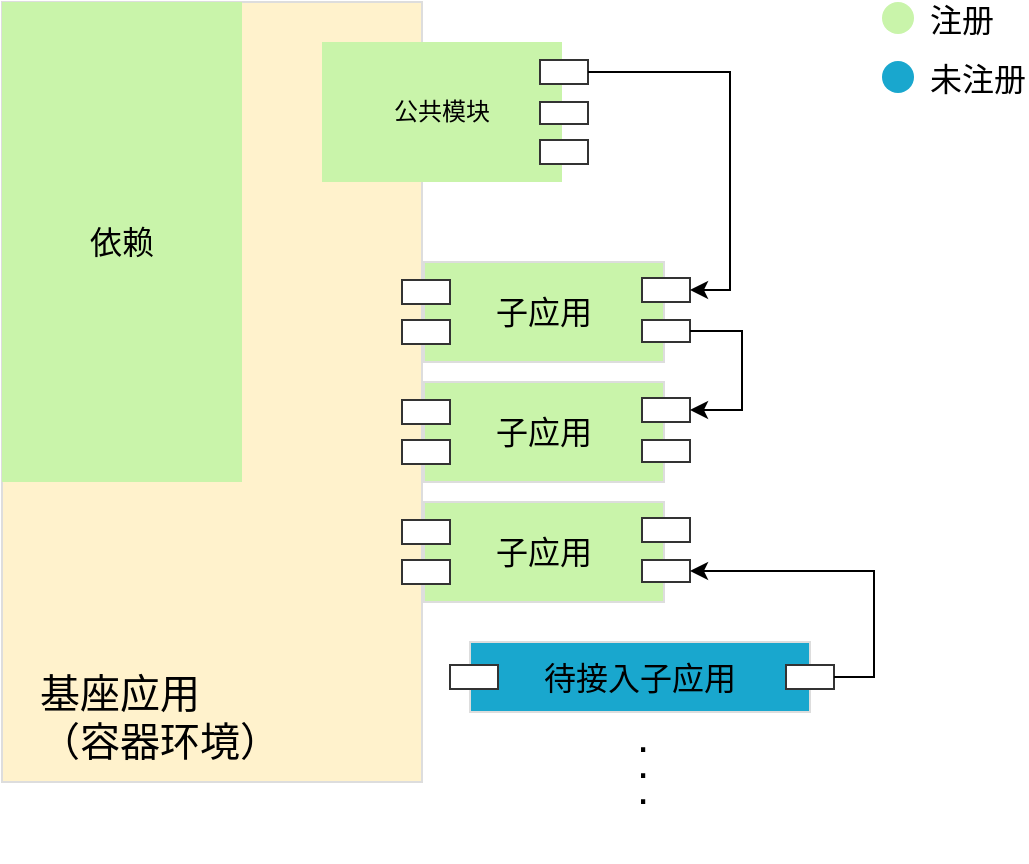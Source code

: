 <mxfile version="21.0.8" type="github">
  <diagram id="9F2RWNPDTYHyE4WO8ziS" name="第 1 页">
    <mxGraphModel dx="1428" dy="722" grid="1" gridSize="10" guides="1" tooltips="1" connect="1" arrows="1" fold="1" page="1" pageScale="1" pageWidth="827" pageHeight="1169" math="0" shadow="0">
      <root>
        <mxCell id="0" />
        <mxCell id="1" parent="0" />
        <mxCell id="u35DSJKI10l-lIpYxmWB-1" value="基座应用&lt;br&gt;（容器环境）" style="rounded=0;whiteSpace=wrap;html=1;fillColor=#FFF2CC;strokeColor=#ddd;arcSize=20;fontSize=20;fontFamily=微软雅黑;align=left;spacingLeft=17;verticalAlign=bottom;spacingBottom=6;" parent="1" vertex="1">
          <mxGeometry x="140" y="60" width="210" height="390" as="geometry" />
        </mxCell>
        <mxCell id="u35DSJKI10l-lIpYxmWB-3" value="依赖" style="rounded=0;whiteSpace=wrap;html=1;strokeColor=none;fillColor=#C9F4AA;fontSize=16;fontFamily=微软雅黑;" parent="1" vertex="1">
          <mxGeometry x="140" y="60" width="120" height="240" as="geometry" />
        </mxCell>
        <mxCell id="u35DSJKI10l-lIpYxmWB-8" value="注册" style="ellipse;labelPosition=right;verticalLabelPosition=middle;align=left;verticalAlign=middle;spacingLeft=6;fillColor=#c9f4aa;strokeColor=none;fontSize=16;fontFamily=微软雅黑;" parent="1" vertex="1">
          <mxGeometry x="580" y="60" width="16" height="16" as="geometry" />
        </mxCell>
        <mxCell id="u35DSJKI10l-lIpYxmWB-9" value="未注册" style="ellipse;labelPosition=right;verticalLabelPosition=middle;align=left;verticalAlign=middle;spacingLeft=6;fillColor=#19a7ce;strokeColor=none;fontSize=16;fontFamily=微软雅黑;" parent="1" vertex="1">
          <mxGeometry x="580" y="89.5" width="16" height="16" as="geometry" />
        </mxCell>
        <mxCell id="4O4Cs_ORfhC9OFEFM0jc-16" value="" style="group" vertex="1" connectable="0" parent="1">
          <mxGeometry x="340" y="190" width="144" height="50" as="geometry" />
        </mxCell>
        <mxCell id="4O4Cs_ORfhC9OFEFM0jc-8" value="子应用" style="rounded=0;whiteSpace=wrap;html=1;strokeColor=#DDDDDD;fillColor=#c9f4aa;container=0;fontSize=16;fontFamily=微软雅黑;" vertex="1" parent="4O4Cs_ORfhC9OFEFM0jc-16">
          <mxGeometry x="11" width="120" height="50" as="geometry" />
        </mxCell>
        <mxCell id="4O4Cs_ORfhC9OFEFM0jc-9" value="" style="rounded=0;whiteSpace=wrap;html=1;strokeColor=#333;container=0;" vertex="1" parent="4O4Cs_ORfhC9OFEFM0jc-16">
          <mxGeometry x="120" y="8" width="24" height="12" as="geometry" />
        </mxCell>
        <mxCell id="4O4Cs_ORfhC9OFEFM0jc-10" value="" style="rounded=0;whiteSpace=wrap;html=1;strokeColor=#333;container=0;" vertex="1" parent="4O4Cs_ORfhC9OFEFM0jc-16">
          <mxGeometry x="120" y="29" width="24" height="11" as="geometry" />
        </mxCell>
        <mxCell id="4O4Cs_ORfhC9OFEFM0jc-11" value="" style="rounded=0;whiteSpace=wrap;html=1;strokeColor=#333;container=0;" vertex="1" parent="4O4Cs_ORfhC9OFEFM0jc-16">
          <mxGeometry y="9" width="24" height="12" as="geometry" />
        </mxCell>
        <mxCell id="4O4Cs_ORfhC9OFEFM0jc-13" value="" style="rounded=0;whiteSpace=wrap;html=1;strokeColor=#333;container=0;" vertex="1" parent="4O4Cs_ORfhC9OFEFM0jc-16">
          <mxGeometry y="29" width="24" height="12" as="geometry" />
        </mxCell>
        <mxCell id="4O4Cs_ORfhC9OFEFM0jc-19" value="" style="group" vertex="1" connectable="0" parent="1">
          <mxGeometry x="364" y="380" width="192" height="35" as="geometry" />
        </mxCell>
        <mxCell id="4O4Cs_ORfhC9OFEFM0jc-15" value="待接入子应用" style="rounded=0;whiteSpace=wrap;html=1;strokeColor=#ddd;fillColor=#19A7CE;fontSize=16;fontFamily=微软雅黑;" vertex="1" parent="4O4Cs_ORfhC9OFEFM0jc-19">
          <mxGeometry x="10" width="170" height="35" as="geometry" />
        </mxCell>
        <mxCell id="4O4Cs_ORfhC9OFEFM0jc-17" value="" style="rounded=0;whiteSpace=wrap;html=1;strokeColor=#333;container=0;" vertex="1" parent="4O4Cs_ORfhC9OFEFM0jc-19">
          <mxGeometry y="11.5" width="24" height="12" as="geometry" />
        </mxCell>
        <mxCell id="4O4Cs_ORfhC9OFEFM0jc-18" value="" style="rounded=0;whiteSpace=wrap;html=1;strokeColor=#333;container=0;" vertex="1" parent="4O4Cs_ORfhC9OFEFM0jc-19">
          <mxGeometry x="168" y="11.5" width="24" height="12" as="geometry" />
        </mxCell>
        <mxCell id="4O4Cs_ORfhC9OFEFM0jc-20" value="" style="group" vertex="1" connectable="0" parent="1">
          <mxGeometry x="340" y="250" width="144" height="50" as="geometry" />
        </mxCell>
        <mxCell id="4O4Cs_ORfhC9OFEFM0jc-21" value="子应用" style="rounded=0;whiteSpace=wrap;html=1;strokeColor=#DDDDDD;fillColor=#c9f4aa;container=0;fontSize=16;fontFamily=微软雅黑;" vertex="1" parent="4O4Cs_ORfhC9OFEFM0jc-20">
          <mxGeometry x="11" width="120" height="50" as="geometry" />
        </mxCell>
        <mxCell id="4O4Cs_ORfhC9OFEFM0jc-22" value="" style="rounded=0;whiteSpace=wrap;html=1;strokeColor=#333;container=0;" vertex="1" parent="4O4Cs_ORfhC9OFEFM0jc-20">
          <mxGeometry x="120" y="8" width="24" height="12" as="geometry" />
        </mxCell>
        <mxCell id="4O4Cs_ORfhC9OFEFM0jc-23" value="" style="rounded=0;whiteSpace=wrap;html=1;strokeColor=#333;container=0;" vertex="1" parent="4O4Cs_ORfhC9OFEFM0jc-20">
          <mxGeometry x="120" y="29" width="24" height="11" as="geometry" />
        </mxCell>
        <mxCell id="4O4Cs_ORfhC9OFEFM0jc-24" value="" style="rounded=0;whiteSpace=wrap;html=1;strokeColor=#333;container=0;" vertex="1" parent="4O4Cs_ORfhC9OFEFM0jc-20">
          <mxGeometry y="9" width="24" height="12" as="geometry" />
        </mxCell>
        <mxCell id="4O4Cs_ORfhC9OFEFM0jc-25" value="" style="rounded=0;whiteSpace=wrap;html=1;strokeColor=#333;container=0;" vertex="1" parent="4O4Cs_ORfhC9OFEFM0jc-20">
          <mxGeometry y="29" width="24" height="12" as="geometry" />
        </mxCell>
        <mxCell id="4O4Cs_ORfhC9OFEFM0jc-26" value="" style="group" vertex="1" connectable="0" parent="1">
          <mxGeometry x="340" y="310" width="144" height="50" as="geometry" />
        </mxCell>
        <mxCell id="4O4Cs_ORfhC9OFEFM0jc-27" value="子应用" style="rounded=0;whiteSpace=wrap;html=1;strokeColor=#DDDDDD;fillColor=#c9f4aa;container=0;fontSize=16;fontFamily=微软雅黑;" vertex="1" parent="4O4Cs_ORfhC9OFEFM0jc-26">
          <mxGeometry x="11" width="120" height="50" as="geometry" />
        </mxCell>
        <mxCell id="4O4Cs_ORfhC9OFEFM0jc-28" value="" style="rounded=0;whiteSpace=wrap;html=1;strokeColor=#333;container=0;" vertex="1" parent="4O4Cs_ORfhC9OFEFM0jc-26">
          <mxGeometry x="120" y="8" width="24" height="12" as="geometry" />
        </mxCell>
        <mxCell id="4O4Cs_ORfhC9OFEFM0jc-29" value="" style="rounded=0;whiteSpace=wrap;html=1;strokeColor=#333;container=0;" vertex="1" parent="4O4Cs_ORfhC9OFEFM0jc-26">
          <mxGeometry x="120" y="29" width="24" height="11" as="geometry" />
        </mxCell>
        <mxCell id="4O4Cs_ORfhC9OFEFM0jc-30" value="" style="rounded=0;whiteSpace=wrap;html=1;strokeColor=#333;container=0;" vertex="1" parent="4O4Cs_ORfhC9OFEFM0jc-26">
          <mxGeometry y="9" width="24" height="12" as="geometry" />
        </mxCell>
        <mxCell id="4O4Cs_ORfhC9OFEFM0jc-31" value="" style="rounded=0;whiteSpace=wrap;html=1;strokeColor=#333;container=0;" vertex="1" parent="4O4Cs_ORfhC9OFEFM0jc-26">
          <mxGeometry y="29" width="24" height="12" as="geometry" />
        </mxCell>
        <mxCell id="4O4Cs_ORfhC9OFEFM0jc-32" value="" style="group" vertex="1" connectable="0" parent="1">
          <mxGeometry x="300" y="80" width="133" height="70" as="geometry" />
        </mxCell>
        <mxCell id="4O4Cs_ORfhC9OFEFM0jc-2" value="公共模块" style="rounded=0;whiteSpace=wrap;html=1;strokeColor=none;fillColor=#c9f4aa;" vertex="1" parent="4O4Cs_ORfhC9OFEFM0jc-32">
          <mxGeometry width="120" height="70" as="geometry" />
        </mxCell>
        <mxCell id="4O4Cs_ORfhC9OFEFM0jc-3" value="" style="rounded=0;whiteSpace=wrap;html=1;strokeColor=#333;" vertex="1" parent="4O4Cs_ORfhC9OFEFM0jc-32">
          <mxGeometry x="109" y="9" width="24" height="12" as="geometry" />
        </mxCell>
        <mxCell id="4O4Cs_ORfhC9OFEFM0jc-4" value="" style="rounded=0;whiteSpace=wrap;html=1;strokeColor=#333;" vertex="1" parent="4O4Cs_ORfhC9OFEFM0jc-32">
          <mxGeometry x="109" y="30" width="24" height="11" as="geometry" />
        </mxCell>
        <mxCell id="4O4Cs_ORfhC9OFEFM0jc-6" value="" style="rounded=0;whiteSpace=wrap;html=1;strokeColor=#333;" vertex="1" parent="4O4Cs_ORfhC9OFEFM0jc-32">
          <mxGeometry x="109" y="49" width="24" height="12" as="geometry" />
        </mxCell>
        <mxCell id="4O4Cs_ORfhC9OFEFM0jc-33" value="&lt;p style=&quot;line-height: 60%;&quot;&gt;.&lt;br style=&quot;font-size: 22px;&quot;&gt;.&lt;br style=&quot;font-size: 22px;&quot;&gt;.&lt;/p&gt;" style="text;html=1;align=center;verticalAlign=middle;resizable=0;points=[];autosize=1;strokeColor=none;fillColor=none;fontSize=22;" vertex="1" parent="1">
          <mxGeometry x="445" y="390" width="30" height="100" as="geometry" />
        </mxCell>
        <mxCell id="4O4Cs_ORfhC9OFEFM0jc-35" style="edgeStyle=orthogonalEdgeStyle;rounded=0;orthogonalLoop=1;jettySize=auto;html=1;entryX=1;entryY=0.5;entryDx=0;entryDy=0;" edge="1" parent="1" source="4O4Cs_ORfhC9OFEFM0jc-3" target="4O4Cs_ORfhC9OFEFM0jc-9">
          <mxGeometry relative="1" as="geometry" />
        </mxCell>
        <mxCell id="4O4Cs_ORfhC9OFEFM0jc-36" style="edgeStyle=orthogonalEdgeStyle;rounded=0;orthogonalLoop=1;jettySize=auto;html=1;entryX=1;entryY=0.5;entryDx=0;entryDy=0;exitX=1;exitY=0.5;exitDx=0;exitDy=0;" edge="1" parent="1" source="4O4Cs_ORfhC9OFEFM0jc-10" target="4O4Cs_ORfhC9OFEFM0jc-22">
          <mxGeometry relative="1" as="geometry">
            <Array as="points">
              <mxPoint x="510" y="225" />
              <mxPoint x="510" y="264" />
            </Array>
          </mxGeometry>
        </mxCell>
        <mxCell id="4O4Cs_ORfhC9OFEFM0jc-37" style="edgeStyle=orthogonalEdgeStyle;rounded=0;orthogonalLoop=1;jettySize=auto;html=1;entryX=1;entryY=0.5;entryDx=0;entryDy=0;exitX=1;exitY=0.5;exitDx=0;exitDy=0;" edge="1" parent="1" source="4O4Cs_ORfhC9OFEFM0jc-18" target="4O4Cs_ORfhC9OFEFM0jc-29">
          <mxGeometry relative="1" as="geometry" />
        </mxCell>
      </root>
    </mxGraphModel>
  </diagram>
</mxfile>
